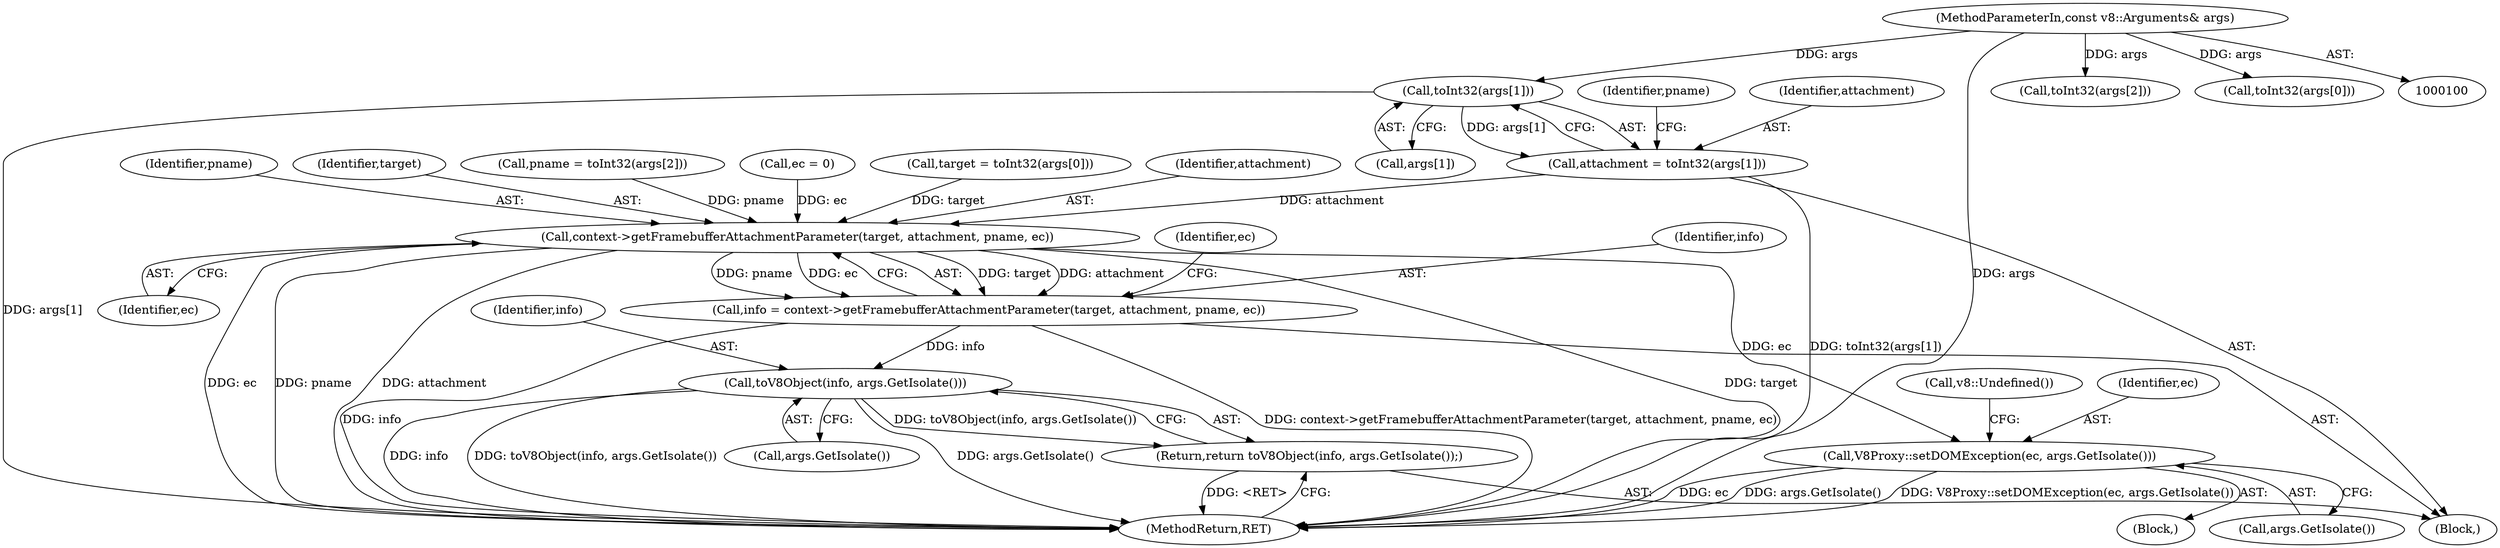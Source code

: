 digraph "0_Chrome_e9372a1bfd3588a80fcf49aa07321f0971dd6091_56@array" {
"1000131" [label="(Call,toInt32(args[1]))"];
"1000101" [label="(MethodParameterIn,const v8::Arguments& args)"];
"1000129" [label="(Call,attachment = toInt32(args[1]))"];
"1000145" [label="(Call,context->getFramebufferAttachmentParameter(target, attachment, pname, ec))"];
"1000143" [label="(Call,info = context->getFramebufferAttachmentParameter(target, attachment, pname, ec))"];
"1000159" [label="(Call,toV8Object(info, args.GetIsolate()))"];
"1000158" [label="(Return,return toV8Object(info, args.GetIsolate());)"];
"1000153" [label="(Call,V8Proxy::setDOMException(ec, args.GetIsolate()))"];
"1000157" [label="(Call,v8::Undefined())"];
"1000154" [label="(Identifier,ec)"];
"1000101" [label="(MethodParameterIn,const v8::Arguments& args)"];
"1000162" [label="(MethodReturn,RET)"];
"1000138" [label="(Call,toInt32(args[2]))"];
"1000153" [label="(Call,V8Proxy::setDOMException(ec, args.GetIsolate()))"];
"1000155" [label="(Call,args.GetIsolate())"];
"1000136" [label="(Call,pname = toInt32(args[2]))"];
"1000161" [label="(Call,args.GetIsolate())"];
"1000129" [label="(Call,attachment = toInt32(args[1]))"];
"1000113" [label="(Call,ec = 0)"];
"1000151" [label="(Identifier,ec)"];
"1000147" [label="(Identifier,attachment)"];
"1000160" [label="(Identifier,info)"];
"1000131" [label="(Call,toInt32(args[1]))"];
"1000145" [label="(Call,context->getFramebufferAttachmentParameter(target, attachment, pname, ec))"];
"1000149" [label="(Identifier,ec)"];
"1000122" [label="(Call,target = toInt32(args[0]))"];
"1000152" [label="(Block,)"];
"1000102" [label="(Block,)"];
"1000132" [label="(Call,args[1])"];
"1000158" [label="(Return,return toV8Object(info, args.GetIsolate());)"];
"1000137" [label="(Identifier,pname)"];
"1000148" [label="(Identifier,pname)"];
"1000146" [label="(Identifier,target)"];
"1000130" [label="(Identifier,attachment)"];
"1000159" [label="(Call,toV8Object(info, args.GetIsolate()))"];
"1000143" [label="(Call,info = context->getFramebufferAttachmentParameter(target, attachment, pname, ec))"];
"1000124" [label="(Call,toInt32(args[0]))"];
"1000144" [label="(Identifier,info)"];
"1000131" -> "1000129"  [label="AST: "];
"1000131" -> "1000132"  [label="CFG: "];
"1000132" -> "1000131"  [label="AST: "];
"1000129" -> "1000131"  [label="CFG: "];
"1000131" -> "1000162"  [label="DDG: args[1]"];
"1000131" -> "1000129"  [label="DDG: args[1]"];
"1000101" -> "1000131"  [label="DDG: args"];
"1000101" -> "1000100"  [label="AST: "];
"1000101" -> "1000162"  [label="DDG: args"];
"1000101" -> "1000124"  [label="DDG: args"];
"1000101" -> "1000138"  [label="DDG: args"];
"1000129" -> "1000102"  [label="AST: "];
"1000130" -> "1000129"  [label="AST: "];
"1000137" -> "1000129"  [label="CFG: "];
"1000129" -> "1000162"  [label="DDG: toInt32(args[1])"];
"1000129" -> "1000145"  [label="DDG: attachment"];
"1000145" -> "1000143"  [label="AST: "];
"1000145" -> "1000149"  [label="CFG: "];
"1000146" -> "1000145"  [label="AST: "];
"1000147" -> "1000145"  [label="AST: "];
"1000148" -> "1000145"  [label="AST: "];
"1000149" -> "1000145"  [label="AST: "];
"1000143" -> "1000145"  [label="CFG: "];
"1000145" -> "1000162"  [label="DDG: target"];
"1000145" -> "1000162"  [label="DDG: ec"];
"1000145" -> "1000162"  [label="DDG: pname"];
"1000145" -> "1000162"  [label="DDG: attachment"];
"1000145" -> "1000143"  [label="DDG: target"];
"1000145" -> "1000143"  [label="DDG: attachment"];
"1000145" -> "1000143"  [label="DDG: pname"];
"1000145" -> "1000143"  [label="DDG: ec"];
"1000122" -> "1000145"  [label="DDG: target"];
"1000136" -> "1000145"  [label="DDG: pname"];
"1000113" -> "1000145"  [label="DDG: ec"];
"1000145" -> "1000153"  [label="DDG: ec"];
"1000143" -> "1000102"  [label="AST: "];
"1000144" -> "1000143"  [label="AST: "];
"1000151" -> "1000143"  [label="CFG: "];
"1000143" -> "1000162"  [label="DDG: info"];
"1000143" -> "1000162"  [label="DDG: context->getFramebufferAttachmentParameter(target, attachment, pname, ec)"];
"1000143" -> "1000159"  [label="DDG: info"];
"1000159" -> "1000158"  [label="AST: "];
"1000159" -> "1000161"  [label="CFG: "];
"1000160" -> "1000159"  [label="AST: "];
"1000161" -> "1000159"  [label="AST: "];
"1000158" -> "1000159"  [label="CFG: "];
"1000159" -> "1000162"  [label="DDG: info"];
"1000159" -> "1000162"  [label="DDG: toV8Object(info, args.GetIsolate())"];
"1000159" -> "1000162"  [label="DDG: args.GetIsolate()"];
"1000159" -> "1000158"  [label="DDG: toV8Object(info, args.GetIsolate())"];
"1000158" -> "1000102"  [label="AST: "];
"1000162" -> "1000158"  [label="CFG: "];
"1000158" -> "1000162"  [label="DDG: <RET>"];
"1000153" -> "1000152"  [label="AST: "];
"1000153" -> "1000155"  [label="CFG: "];
"1000154" -> "1000153"  [label="AST: "];
"1000155" -> "1000153"  [label="AST: "];
"1000157" -> "1000153"  [label="CFG: "];
"1000153" -> "1000162"  [label="DDG: V8Proxy::setDOMException(ec, args.GetIsolate())"];
"1000153" -> "1000162"  [label="DDG: ec"];
"1000153" -> "1000162"  [label="DDG: args.GetIsolate()"];
}
